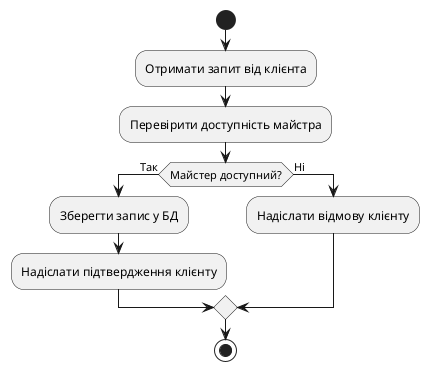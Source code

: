 @startuml server_activity_booking
start
:Отримати запит від клієнта;
:Перевірити доступність майстра;
if (Майстер доступний?) then (Так)
  :Зберегти запис у БД;
  :Надіслати підтвердження клієнту;
else (Ні)
  :Надіслати відмову клієнту;
endif
stop
@enduml
